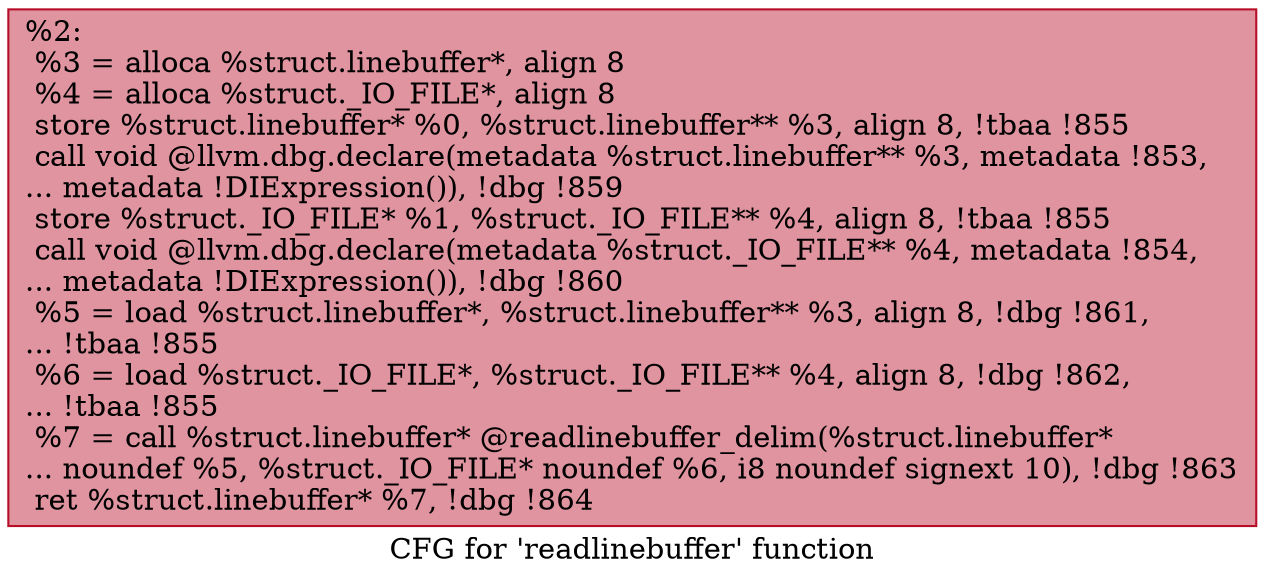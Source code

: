 digraph "CFG for 'readlinebuffer' function" {
	label="CFG for 'readlinebuffer' function";

	Node0x9de060 [shape=record,color="#b70d28ff", style=filled, fillcolor="#b70d2870",label="{%2:\l  %3 = alloca %struct.linebuffer*, align 8\l  %4 = alloca %struct._IO_FILE*, align 8\l  store %struct.linebuffer* %0, %struct.linebuffer** %3, align 8, !tbaa !855\l  call void @llvm.dbg.declare(metadata %struct.linebuffer** %3, metadata !853,\l... metadata !DIExpression()), !dbg !859\l  store %struct._IO_FILE* %1, %struct._IO_FILE** %4, align 8, !tbaa !855\l  call void @llvm.dbg.declare(metadata %struct._IO_FILE** %4, metadata !854,\l... metadata !DIExpression()), !dbg !860\l  %5 = load %struct.linebuffer*, %struct.linebuffer** %3, align 8, !dbg !861,\l... !tbaa !855\l  %6 = load %struct._IO_FILE*, %struct._IO_FILE** %4, align 8, !dbg !862,\l... !tbaa !855\l  %7 = call %struct.linebuffer* @readlinebuffer_delim(%struct.linebuffer*\l... noundef %5, %struct._IO_FILE* noundef %6, i8 noundef signext 10), !dbg !863\l  ret %struct.linebuffer* %7, !dbg !864\l}"];
}
